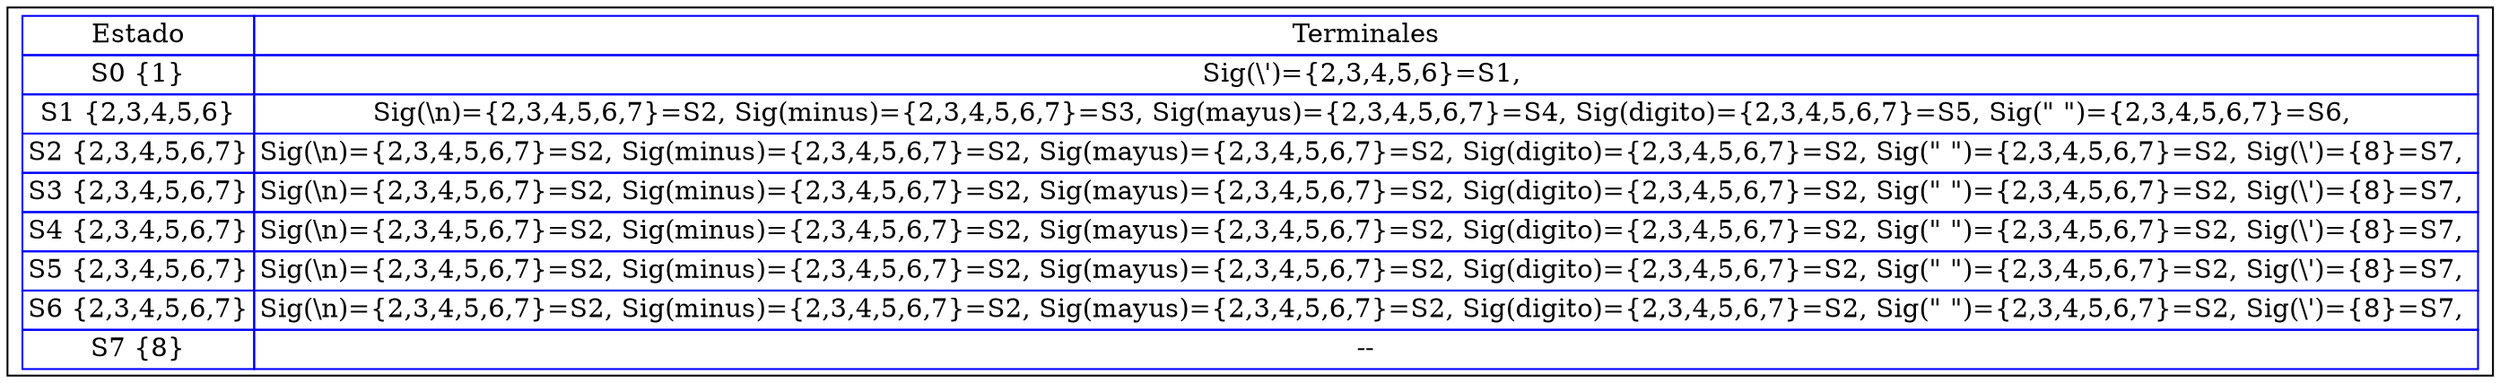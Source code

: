 digraph G{
rankdir=UD
node[shape=box]
concentrate=true
nodo0 [ label =<<table border='0' cellborder='1' color='blue' cellspacing='0'>
<tr><td>Estado</td><td>Terminales</td></tr>

<tr><td>S0 {1}</td><td>Sig(\')={2,3,4,5,6}=S1, </td></tr>

<tr><td>S1 {2,3,4,5,6}</td><td>Sig(\n)={2,3,4,5,6,7}=S2, Sig(minus)={2,3,4,5,6,7}=S3, Sig(mayus)={2,3,4,5,6,7}=S4, Sig(digito)={2,3,4,5,6,7}=S5, Sig(" ")={2,3,4,5,6,7}=S6, </td></tr>

<tr><td>S2 {2,3,4,5,6,7}</td><td>Sig(\n)={2,3,4,5,6,7}=S2, Sig(minus)={2,3,4,5,6,7}=S2, Sig(mayus)={2,3,4,5,6,7}=S2, Sig(digito)={2,3,4,5,6,7}=S2, Sig(" ")={2,3,4,5,6,7}=S2, Sig(\')={8}=S7, </td></tr>

<tr><td>S3 {2,3,4,5,6,7}</td><td>Sig(\n)={2,3,4,5,6,7}=S2, Sig(minus)={2,3,4,5,6,7}=S2, Sig(mayus)={2,3,4,5,6,7}=S2, Sig(digito)={2,3,4,5,6,7}=S2, Sig(" ")={2,3,4,5,6,7}=S2, Sig(\')={8}=S7, </td></tr>

<tr><td>S4 {2,3,4,5,6,7}</td><td>Sig(\n)={2,3,4,5,6,7}=S2, Sig(minus)={2,3,4,5,6,7}=S2, Sig(mayus)={2,3,4,5,6,7}=S2, Sig(digito)={2,3,4,5,6,7}=S2, Sig(" ")={2,3,4,5,6,7}=S2, Sig(\')={8}=S7, </td></tr>

<tr><td>S5 {2,3,4,5,6,7}</td><td>Sig(\n)={2,3,4,5,6,7}=S2, Sig(minus)={2,3,4,5,6,7}=S2, Sig(mayus)={2,3,4,5,6,7}=S2, Sig(digito)={2,3,4,5,6,7}=S2, Sig(" ")={2,3,4,5,6,7}=S2, Sig(\')={8}=S7, </td></tr>

<tr><td>S6 {2,3,4,5,6,7}</td><td>Sig(\n)={2,3,4,5,6,7}=S2, Sig(minus)={2,3,4,5,6,7}=S2, Sig(mayus)={2,3,4,5,6,7}=S2, Sig(digito)={2,3,4,5,6,7}=S2, Sig(" ")={2,3,4,5,6,7}=S2, Sig(\')={8}=S7, </td></tr>

<tr><td>S7 {8}</td><td>--</td></tr>

</table>
>];

}
